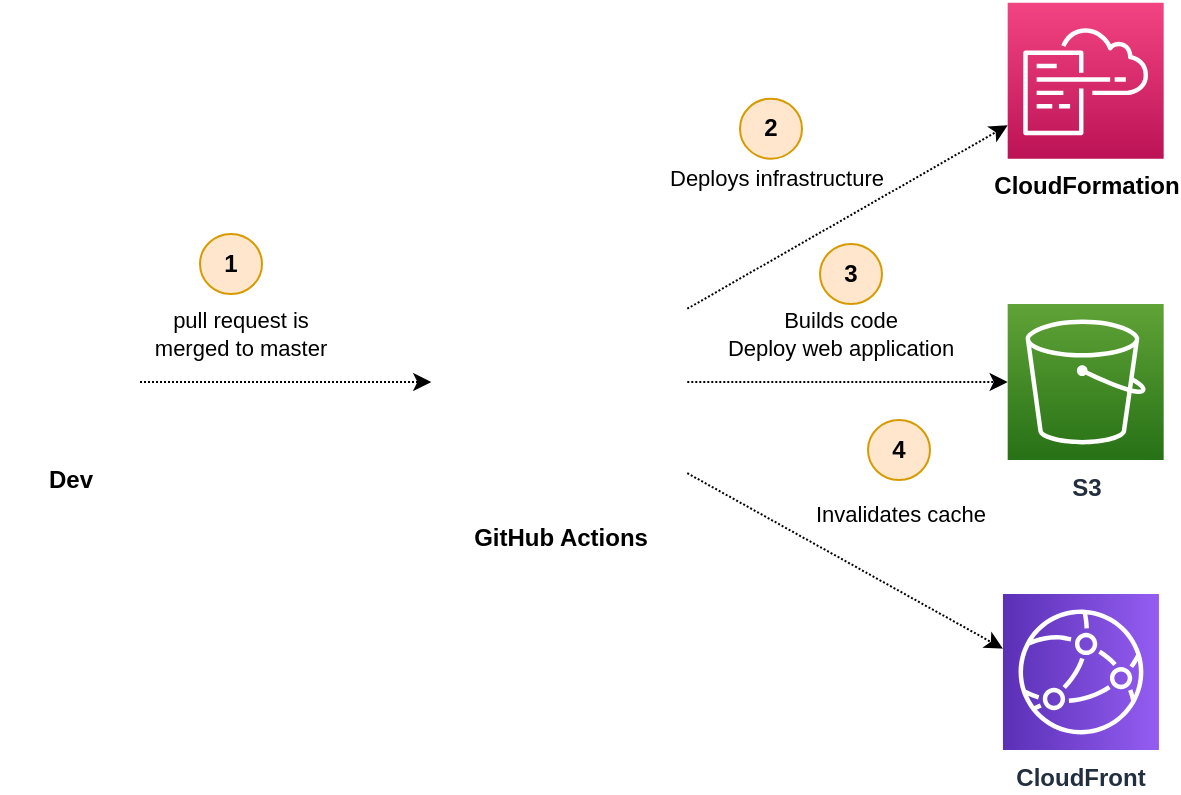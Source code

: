 <mxfile version="12.4.7" type="device"><diagram id="ymF_tBZ9P2_Wfw9L8arg" name="Page-1"><mxGraphModel dx="852" dy="-280" grid="1" gridSize="10" guides="1" tooltips="1" connect="1" arrows="1" fold="1" page="1" pageScale="1" pageWidth="850" pageHeight="1100" math="0" shadow="0"><root><mxCell id="0"/><mxCell id="1" parent="0"/><mxCell id="emxFGT6q1DNZXg8XWLvK-2" value="Deploys infrastructure" style="rounded=0;orthogonalLoop=1;jettySize=auto;html=1;dashed=1;dashPattern=1 1;" parent="1" source="emxFGT6q1DNZXg8XWLvK-4" target="emxFGT6q1DNZXg8XWLvK-15" edge="1"><mxGeometry x="-0.235" y="35" relative="1" as="geometry"><mxPoint x="373.333" y="1671.94" as="sourcePoint"/><mxPoint x="560.07" y="1190.196" as="targetPoint"/><mxPoint x="1" as="offset"/></mxGeometry></mxCell><mxCell id="emxFGT6q1DNZXg8XWLvK-3" value="Builds code&lt;br&gt;Deploy web application" style="rounded=0;orthogonalLoop=1;jettySize=auto;html=1;dashed=1;dashPattern=1 1;" parent="1" source="emxFGT6q1DNZXg8XWLvK-4" target="emxFGT6q1DNZXg8XWLvK-7" edge="1"><mxGeometry x="-0.047" y="24" relative="1" as="geometry"><mxPoint x="341.3" y="1671.94" as="sourcePoint"/><mxPoint x="666.638" y="1070.0" as="targetPoint"/><mxPoint as="offset"/></mxGeometry></mxCell><mxCell id="emxFGT6q1DNZXg8XWLvK-4" value="GitHub Actions" style="shape=image;html=1;verticalAlign=top;verticalLabelPosition=bottom;labelBackgroundColor=#ffffff;imageAspect=0;aspect=fixed;image=https://cdn4.iconfinder.com/data/icons/ionicons/512/icon-social-github-128.png;fillColor=none;fontStyle=1" parent="1" vertex="1"><mxGeometry x="265.64" y="1260" width="128" height="128" as="geometry"/></mxCell><mxCell id="emxFGT6q1DNZXg8XWLvK-5" value="Invalidates cache" style="rounded=0;orthogonalLoop=1;jettySize=auto;html=1;dashed=1;dashPattern=1 1;" parent="1" edge="1"><mxGeometry x="0.139" y="34" relative="1" as="geometry"><mxPoint x="393.64" y="1369.577" as="sourcePoint"/><mxPoint x="551.48" y="1457.32" as="targetPoint"/><mxPoint as="offset"/></mxGeometry></mxCell><mxCell id="emxFGT6q1DNZXg8XWLvK-6" value="CloudFront" style="outlineConnect=0;fontColor=#232F3E;gradientColor=#945DF2;gradientDirection=north;fillColor=#5A30B5;strokeColor=#ffffff;dashed=0;verticalLabelPosition=bottom;verticalAlign=top;align=center;html=1;fontSize=12;fontStyle=1;aspect=fixed;shape=mxgraph.aws4.resourceIcon;resIcon=mxgraph.aws4.cloudfront;labelPosition=center;direction=south;" parent="1" vertex="1"><mxGeometry x="551.48" y="1430" width="78" height="78" as="geometry"/></mxCell><mxCell id="emxFGT6q1DNZXg8XWLvK-7" value="S3" style="outlineConnect=0;fontColor=#232F3E;gradientColor=#60A337;gradientDirection=north;fillColor=#277116;strokeColor=#ffffff;dashed=0;verticalLabelPosition=bottom;verticalAlign=top;align=center;html=1;fontSize=12;fontStyle=1;aspect=fixed;shape=mxgraph.aws4.resourceIcon;resIcon=mxgraph.aws4.s3;rounded=1;shadow=0;glass=0;comic=0;" parent="1" vertex="1"><mxGeometry x="553.84" y="1285" width="78" height="78" as="geometry"/></mxCell><mxCell id="emxFGT6q1DNZXg8XWLvK-8" value="Dev" style="shape=image;html=1;verticalAlign=top;verticalLabelPosition=bottom;labelBackgroundColor=#ffffff;imageAspect=0;aspect=fixed;image=https://cdn2.iconfinder.com/data/icons/new-year-resolutions/64/resolutions-09-128.png;labelPosition=center;align=center;fontStyle=1" parent="1" vertex="1"><mxGeometry x="50.0" y="1289" width="70" height="70" as="geometry"/></mxCell><mxCell id="emxFGT6q1DNZXg8XWLvK-9" value="pull request is&lt;br&gt;merged to master" style="rounded=0;orthogonalLoop=1;jettySize=auto;html=1;dashed=1;dashPattern=1 1;entryX=0;entryY=0.5;entryDx=0;entryDy=0;" parent="1" source="emxFGT6q1DNZXg8XWLvK-8" target="emxFGT6q1DNZXg8XWLvK-4" edge="1"><mxGeometry x="-0.313" y="24" relative="1" as="geometry"><mxPoint x="403.64" y="1364.396" as="sourcePoint"/><mxPoint x="563.83" y="1440.477" as="targetPoint"/><mxPoint as="offset"/></mxGeometry></mxCell><mxCell id="emxFGT6q1DNZXg8XWLvK-10" value="" style="shape=image;html=1;verticalAlign=top;verticalLabelPosition=bottom;labelBackgroundColor=#ffffff;imageAspect=0;aspect=fixed;image=https://cdn3.iconfinder.com/data/icons/emoji-1-4/64/_happy_smiley-128.png;fillColor=none;gradientColor=#ffffff;" parent="1" vertex="1"><mxGeometry x="220.0" y="1289" width="20" height="20" as="geometry"/></mxCell><mxCell id="emxFGT6q1DNZXg8XWLvK-11" value="2" style="ellipse;whiteSpace=wrap;html=1;fillColor=#ffe6cc;strokeColor=#d79b00;fontStyle=1" parent="1" vertex="1"><mxGeometry x="420.0" y="1182.34" width="31" height="30" as="geometry"/></mxCell><mxCell id="emxFGT6q1DNZXg8XWLvK-12" value="3" style="ellipse;whiteSpace=wrap;html=1;fillColor=#ffe6cc;strokeColor=#d79b00;fontStyle=1" parent="1" vertex="1"><mxGeometry x="460.0" y="1255" width="31" height="30" as="geometry"/></mxCell><mxCell id="emxFGT6q1DNZXg8XWLvK-13" value="4" style="ellipse;whiteSpace=wrap;html=1;fillColor=#ffe6cc;strokeColor=#d79b00;fontStyle=1" parent="1" vertex="1"><mxGeometry x="484.0" y="1343" width="31" height="30" as="geometry"/></mxCell><mxCell id="emxFGT6q1DNZXg8XWLvK-14" value="1" style="ellipse;whiteSpace=wrap;html=1;fillColor=#ffe6cc;strokeColor=#d79b00;fontStyle=1" parent="1" vertex="1"><mxGeometry x="150.0" y="1250" width="31" height="30" as="geometry"/></mxCell><mxCell id="emxFGT6q1DNZXg8XWLvK-15" value="&lt;span style=&quot;color: rgb(0 , 0 , 0) ; font-weight: 700&quot;&gt;CloudFormation&lt;/span&gt;" style="outlineConnect=0;fontColor=#232F3E;gradientColor=#F34482;gradientDirection=north;fillColor=#BC1356;strokeColor=#ffffff;dashed=0;verticalLabelPosition=bottom;verticalAlign=top;align=center;html=1;fontSize=12;fontStyle=0;aspect=fixed;shape=mxgraph.aws4.resourceIcon;resIcon=mxgraph.aws4.cloudformation;" parent="1" vertex="1"><mxGeometry x="553.84" y="1134.34" width="78" height="78" as="geometry"/></mxCell></root></mxGraphModel></diagram></mxfile>